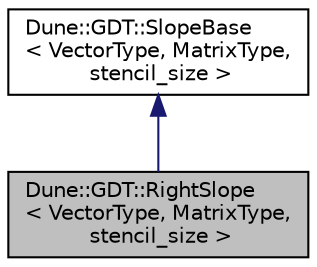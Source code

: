 digraph "Dune::GDT::RightSlope&lt; VectorType, MatrixType, stencil_size &gt;"
{
  edge [fontname="Helvetica",fontsize="10",labelfontname="Helvetica",labelfontsize="10"];
  node [fontname="Helvetica",fontsize="10",shape=record];
  Node0 [label="Dune::GDT::RightSlope\l\< VectorType, MatrixType,\l stencil_size \>",height=0.2,width=0.4,color="black", fillcolor="grey75", style="filled", fontcolor="black"];
  Node1 -> Node0 [dir="back",color="midnightblue",fontsize="10",style="solid",fontname="Helvetica"];
  Node1 [label="Dune::GDT::SlopeBase\l\< VectorType, MatrixType,\l stencil_size \>",height=0.2,width=0.4,color="black", fillcolor="white", style="filled",URL="$a02053.html"];
}

